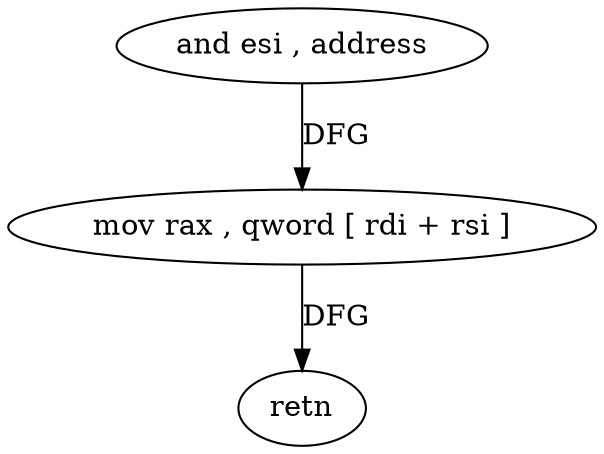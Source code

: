 digraph "func" {
"4225712" [label = "and esi , address" ]
"4225718" [label = "mov rax , qword [ rdi + rsi ]" ]
"4225722" [label = "retn" ]
"4225712" -> "4225718" [ label = "DFG" ]
"4225718" -> "4225722" [ label = "DFG" ]
}
